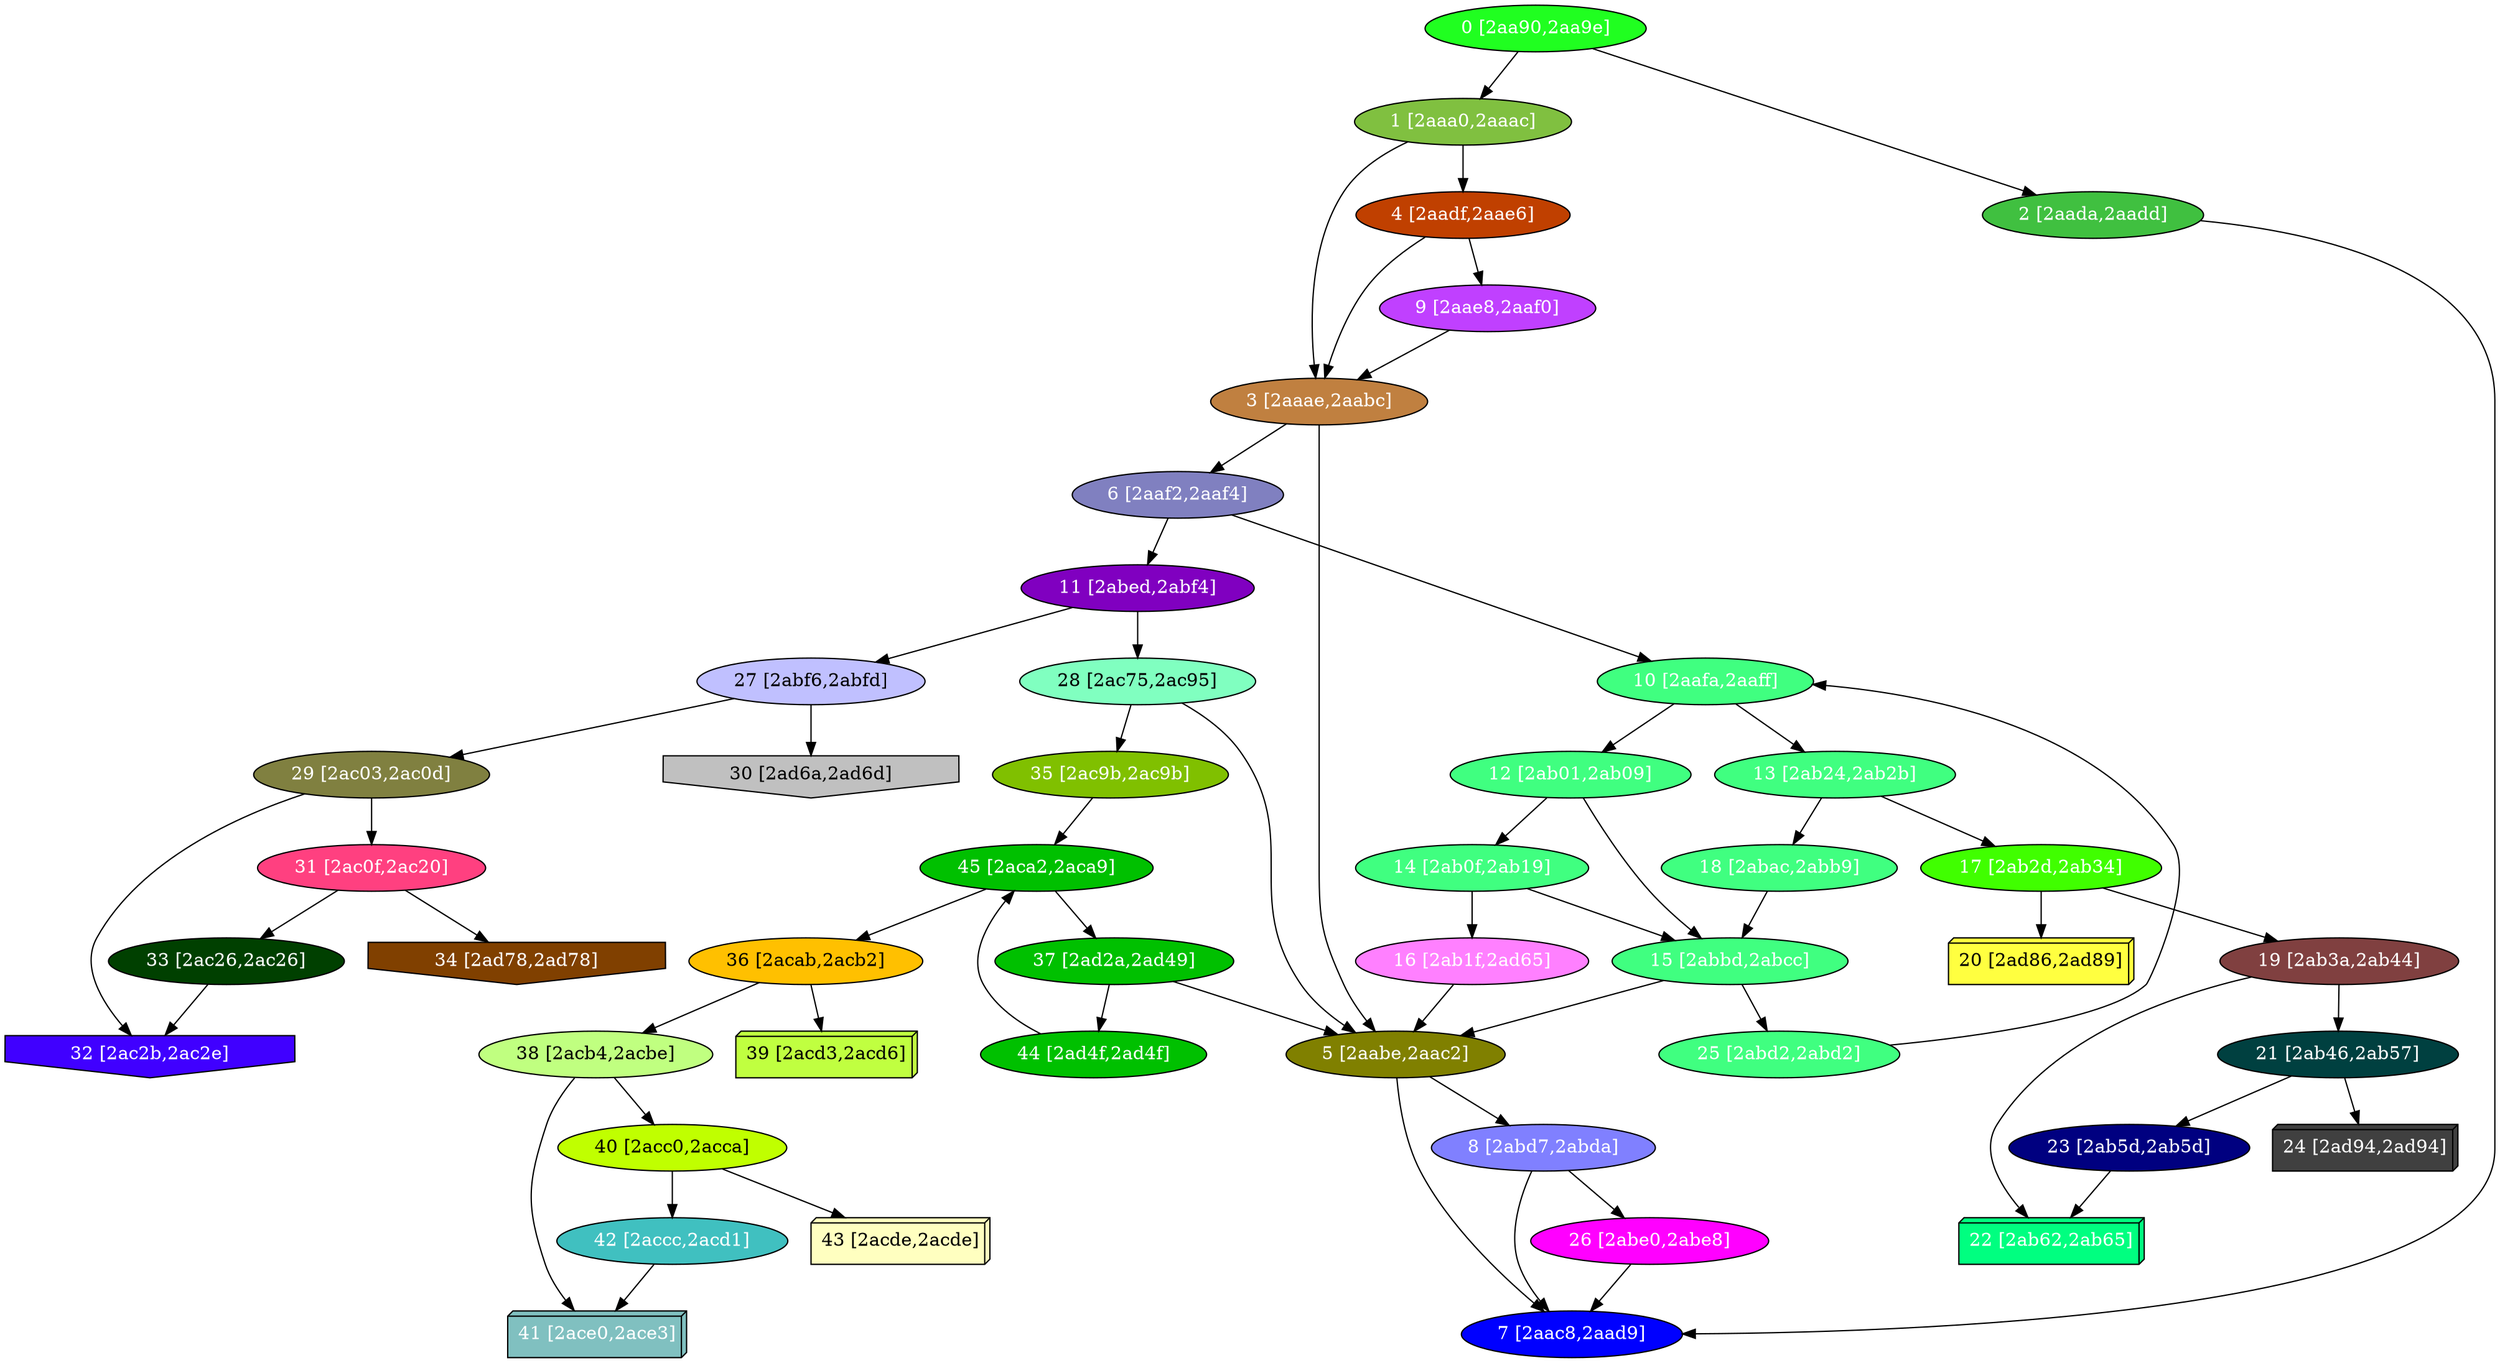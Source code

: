 diGraph libnss3{
	libnss3_0  [style=filled fillcolor="#20FF20" fontcolor="#ffffff" shape=oval label="0 [2aa90,2aa9e]"]
	libnss3_1  [style=filled fillcolor="#80C040" fontcolor="#ffffff" shape=oval label="1 [2aaa0,2aaac]"]
	libnss3_2  [style=filled fillcolor="#40C040" fontcolor="#ffffff" shape=oval label="2 [2aada,2aadd]"]
	libnss3_3  [style=filled fillcolor="#C08040" fontcolor="#ffffff" shape=oval label="3 [2aaae,2aabc]"]
	libnss3_4  [style=filled fillcolor="#C04000" fontcolor="#ffffff" shape=oval label="4 [2aadf,2aae6]"]
	libnss3_5  [style=filled fillcolor="#808000" fontcolor="#ffffff" shape=oval label="5 [2aabe,2aac2]"]
	libnss3_6  [style=filled fillcolor="#8080C0" fontcolor="#ffffff" shape=oval label="6 [2aaf2,2aaf4]"]
	libnss3_7  [style=filled fillcolor="#0000FF" fontcolor="#ffffff" shape=oval label="7 [2aac8,2aad9]"]
	libnss3_8  [style=filled fillcolor="#8080FF" fontcolor="#ffffff" shape=oval label="8 [2abd7,2abda]"]
	libnss3_9  [style=filled fillcolor="#C040FF" fontcolor="#ffffff" shape=oval label="9 [2aae8,2aaf0]"]
	libnss3_a  [style=filled fillcolor="#40FF80" fontcolor="#ffffff" shape=oval label="10 [2aafa,2aaff]"]
	libnss3_b  [style=filled fillcolor="#8000C0" fontcolor="#ffffff" shape=oval label="11 [2abed,2abf4]"]
	libnss3_c  [style=filled fillcolor="#40FF80" fontcolor="#ffffff" shape=oval label="12 [2ab01,2ab09]"]
	libnss3_d  [style=filled fillcolor="#40FF80" fontcolor="#ffffff" shape=oval label="13 [2ab24,2ab2b]"]
	libnss3_e  [style=filled fillcolor="#40FF80" fontcolor="#ffffff" shape=oval label="14 [2ab0f,2ab19]"]
	libnss3_f  [style=filled fillcolor="#40FF80" fontcolor="#ffffff" shape=oval label="15 [2abbd,2abcc]"]
	libnss3_10  [style=filled fillcolor="#FF80FF" fontcolor="#ffffff" shape=oval label="16 [2ab1f,2ad65]"]
	libnss3_11  [style=filled fillcolor="#40FF00" fontcolor="#ffffff" shape=oval label="17 [2ab2d,2ab34]"]
	libnss3_12  [style=filled fillcolor="#40FF80" fontcolor="#ffffff" shape=oval label="18 [2abac,2abb9]"]
	libnss3_13  [style=filled fillcolor="#804040" fontcolor="#ffffff" shape=oval label="19 [2ab3a,2ab44]"]
	libnss3_14  [style=filled fillcolor="#FFFF40" fontcolor="#000000" shape=box3d label="20 [2ad86,2ad89]"]
	libnss3_15  [style=filled fillcolor="#004040" fontcolor="#ffffff" shape=oval label="21 [2ab46,2ab57]"]
	libnss3_16  [style=filled fillcolor="#00FF80" fontcolor="#ffffff" shape=box3d label="22 [2ab62,2ab65]"]
	libnss3_17  [style=filled fillcolor="#000080" fontcolor="#ffffff" shape=oval label="23 [2ab5d,2ab5d]"]
	libnss3_18  [style=filled fillcolor="#404040" fontcolor="#ffffff" shape=box3d label="24 [2ad94,2ad94]"]
	libnss3_19  [style=filled fillcolor="#40FF80" fontcolor="#ffffff" shape=oval label="25 [2abd2,2abd2]"]
	libnss3_1a  [style=filled fillcolor="#FF00FF" fontcolor="#ffffff" shape=oval label="26 [2abe0,2abe8]"]
	libnss3_1b  [style=filled fillcolor="#C0C0FF" fontcolor="#000000" shape=oval label="27 [2abf6,2abfd]"]
	libnss3_1c  [style=filled fillcolor="#80FFC0" fontcolor="#000000" shape=oval label="28 [2ac75,2ac95]"]
	libnss3_1d  [style=filled fillcolor="#808040" fontcolor="#ffffff" shape=oval label="29 [2ac03,2ac0d]"]
	libnss3_1e  [style=filled fillcolor="#C0C0C0" fontcolor="#000000" shape=invhouse label="30 [2ad6a,2ad6d]"]
	libnss3_1f  [style=filled fillcolor="#FF4080" fontcolor="#ffffff" shape=oval label="31 [2ac0f,2ac20]"]
	libnss3_20  [style=filled fillcolor="#4000FF" fontcolor="#ffffff" shape=invhouse label="32 [2ac2b,2ac2e]"]
	libnss3_21  [style=filled fillcolor="#004000" fontcolor="#ffffff" shape=oval label="33 [2ac26,2ac26]"]
	libnss3_22  [style=filled fillcolor="#804000" fontcolor="#ffffff" shape=invhouse label="34 [2ad78,2ad78]"]
	libnss3_23  [style=filled fillcolor="#80C000" fontcolor="#ffffff" shape=oval label="35 [2ac9b,2ac9b]"]
	libnss3_24  [style=filled fillcolor="#FFC000" fontcolor="#000000" shape=oval label="36 [2acab,2acb2]"]
	libnss3_25  [style=filled fillcolor="#00C000" fontcolor="#ffffff" shape=oval label="37 [2ad2a,2ad49]"]
	libnss3_26  [style=filled fillcolor="#C0FF80" fontcolor="#000000" shape=oval label="38 [2acb4,2acbe]"]
	libnss3_27  [style=filled fillcolor="#C0FF40" fontcolor="#000000" shape=box3d label="39 [2acd3,2acd6]"]
	libnss3_28  [style=filled fillcolor="#C0FF00" fontcolor="#000000" shape=oval label="40 [2acc0,2acca]"]
	libnss3_29  [style=filled fillcolor="#80C0C0" fontcolor="#ffffff" shape=box3d label="41 [2ace0,2ace3]"]
	libnss3_2a  [style=filled fillcolor="#40C0C0" fontcolor="#ffffff" shape=oval label="42 [2accc,2acd1]"]
	libnss3_2b  [style=filled fillcolor="#FFFFC0" fontcolor="#000000" shape=box3d label="43 [2acde,2acde]"]
	libnss3_2c  [style=filled fillcolor="#00C000" fontcolor="#ffffff" shape=oval label="44 [2ad4f,2ad4f]"]
	libnss3_2d  [style=filled fillcolor="#00C000" fontcolor="#ffffff" shape=oval label="45 [2aca2,2aca9]"]

	libnss3_0 -> libnss3_1
	libnss3_0 -> libnss3_2
	libnss3_1 -> libnss3_3
	libnss3_1 -> libnss3_4
	libnss3_2 -> libnss3_7
	libnss3_3 -> libnss3_5
	libnss3_3 -> libnss3_6
	libnss3_4 -> libnss3_3
	libnss3_4 -> libnss3_9
	libnss3_5 -> libnss3_7
	libnss3_5 -> libnss3_8
	libnss3_6 -> libnss3_a
	libnss3_6 -> libnss3_b
	libnss3_8 -> libnss3_7
	libnss3_8 -> libnss3_1a
	libnss3_9 -> libnss3_3
	libnss3_a -> libnss3_c
	libnss3_a -> libnss3_d
	libnss3_b -> libnss3_1b
	libnss3_b -> libnss3_1c
	libnss3_c -> libnss3_e
	libnss3_c -> libnss3_f
	libnss3_d -> libnss3_11
	libnss3_d -> libnss3_12
	libnss3_e -> libnss3_f
	libnss3_e -> libnss3_10
	libnss3_f -> libnss3_5
	libnss3_f -> libnss3_19
	libnss3_10 -> libnss3_5
	libnss3_11 -> libnss3_13
	libnss3_11 -> libnss3_14
	libnss3_12 -> libnss3_f
	libnss3_13 -> libnss3_15
	libnss3_13 -> libnss3_16
	libnss3_15 -> libnss3_17
	libnss3_15 -> libnss3_18
	libnss3_17 -> libnss3_16
	libnss3_19 -> libnss3_a
	libnss3_1a -> libnss3_7
	libnss3_1b -> libnss3_1d
	libnss3_1b -> libnss3_1e
	libnss3_1c -> libnss3_5
	libnss3_1c -> libnss3_23
	libnss3_1d -> libnss3_1f
	libnss3_1d -> libnss3_20
	libnss3_1f -> libnss3_21
	libnss3_1f -> libnss3_22
	libnss3_21 -> libnss3_20
	libnss3_23 -> libnss3_2d
	libnss3_24 -> libnss3_26
	libnss3_24 -> libnss3_27
	libnss3_25 -> libnss3_5
	libnss3_25 -> libnss3_2c
	libnss3_26 -> libnss3_28
	libnss3_26 -> libnss3_29
	libnss3_28 -> libnss3_2a
	libnss3_28 -> libnss3_2b
	libnss3_2a -> libnss3_29
	libnss3_2c -> libnss3_2d
	libnss3_2d -> libnss3_24
	libnss3_2d -> libnss3_25
}